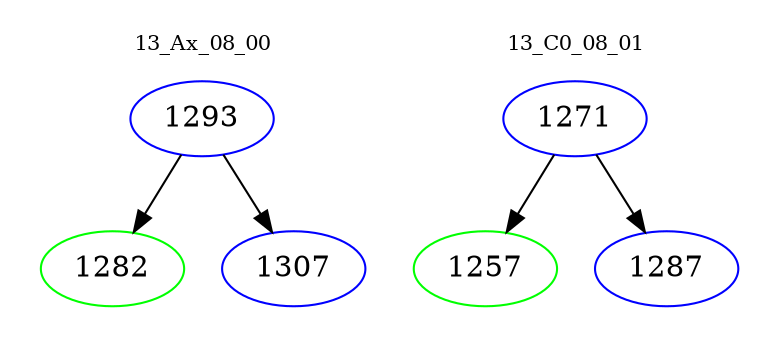 digraph{
subgraph cluster_0 {
color = white
label = "13_Ax_08_00";
fontsize=10;
T0_1293 [label="1293", color="blue"]
T0_1293 -> T0_1282 [color="black"]
T0_1282 [label="1282", color="green"]
T0_1293 -> T0_1307 [color="black"]
T0_1307 [label="1307", color="blue"]
}
subgraph cluster_1 {
color = white
label = "13_C0_08_01";
fontsize=10;
T1_1271 [label="1271", color="blue"]
T1_1271 -> T1_1257 [color="black"]
T1_1257 [label="1257", color="green"]
T1_1271 -> T1_1287 [color="black"]
T1_1287 [label="1287", color="blue"]
}
}
